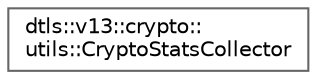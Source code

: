 digraph "Graphical Class Hierarchy"
{
 // LATEX_PDF_SIZE
  bgcolor="transparent";
  edge [fontname=Helvetica,fontsize=10,labelfontname=Helvetica,labelfontsize=10];
  node [fontname=Helvetica,fontsize=10,shape=box,height=0.2,width=0.4];
  rankdir="LR";
  Node0 [id="Node000000",label="dtls::v13::crypto::\lutils::CryptoStatsCollector",height=0.2,width=0.4,color="grey40", fillcolor="white", style="filled",URL="$classdtls_1_1v13_1_1crypto_1_1utils_1_1CryptoStatsCollector.html",tooltip=" "];
}
